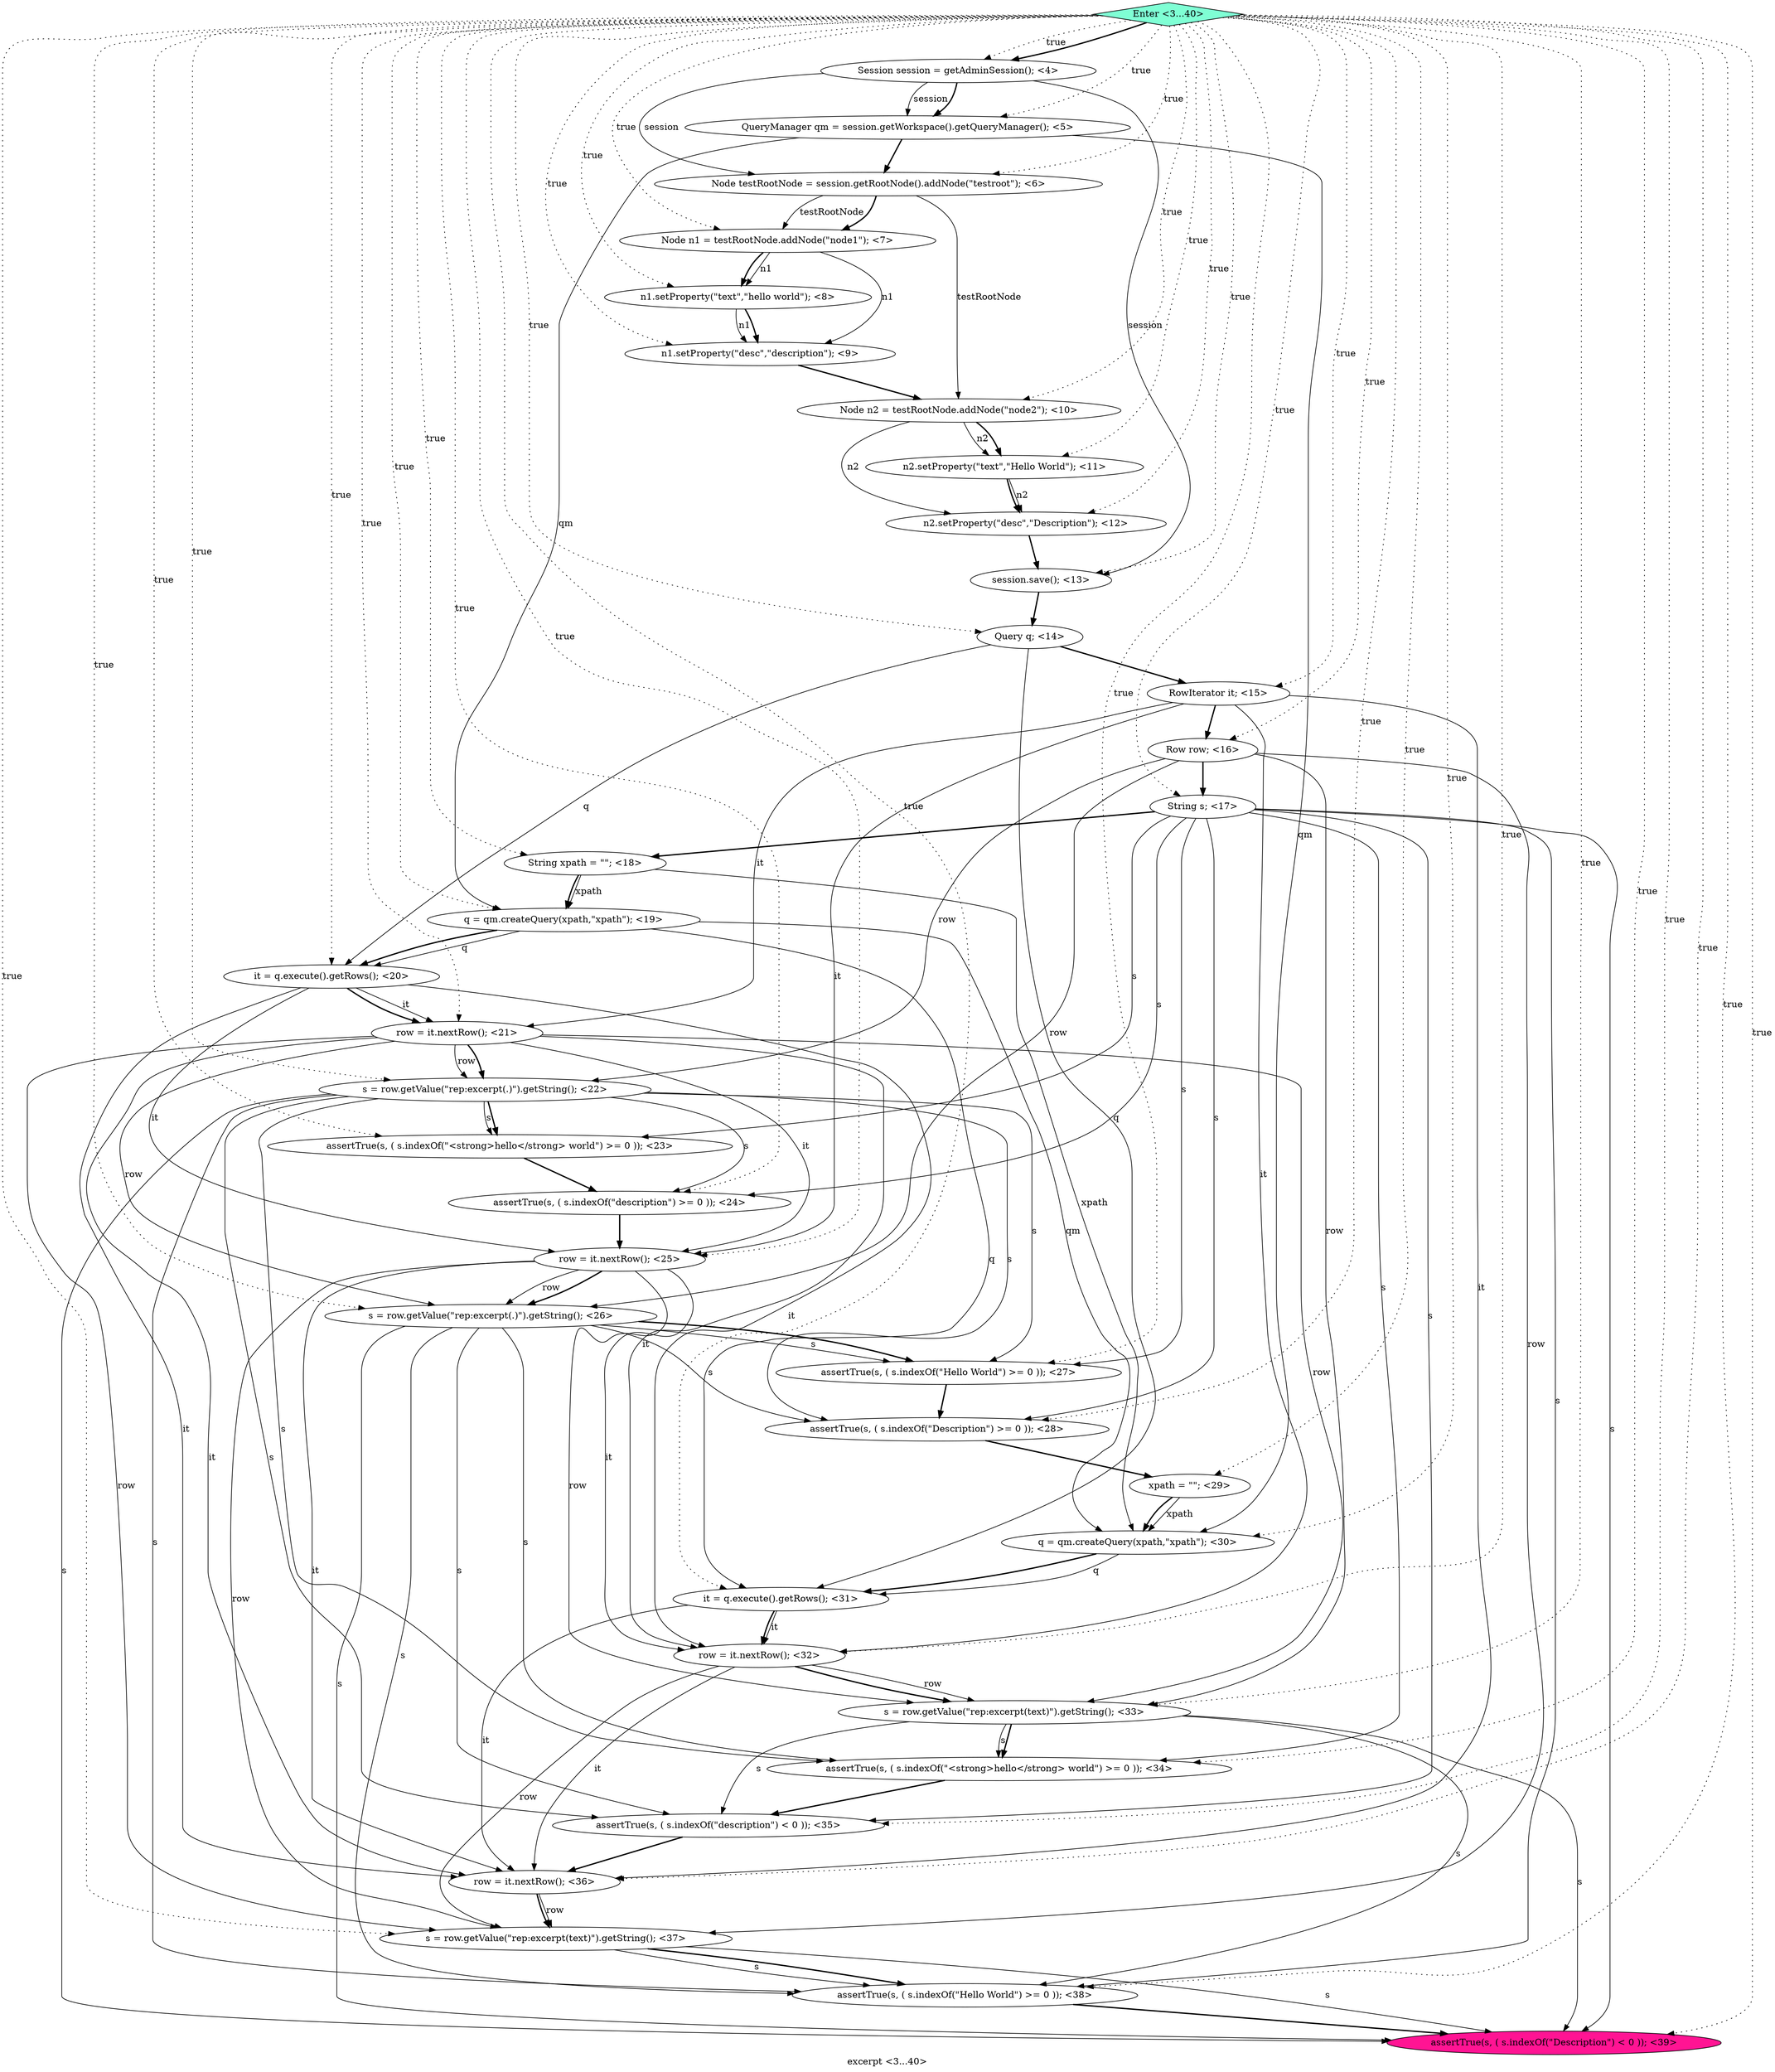 digraph PDG {
label = "excerpt <3...40>";
0.32 [style = filled, label = "row = it.nextRow(); <36>", fillcolor = white, shape = ellipse];
0.34 [style = filled, label = "assertTrue(s, ( s.indexOf(\"Hello World\") >= 0 )); <38>", fillcolor = white, shape = ellipse];
0.11 [style = filled, label = "RowIterator it; <15>", fillcolor = white, shape = ellipse];
0.19 [style = filled, label = "assertTrue(s, ( s.indexOf(\"<strong>hello</strong> world\") >= 0 )); <23>", fillcolor = white, shape = ellipse];
0.25 [style = filled, label = "xpath = \"\"; <29>", fillcolor = white, shape = ellipse];
0.26 [style = filled, label = "q = qm.createQuery(xpath,\"xpath\"); <30>", fillcolor = white, shape = ellipse];
0.0 [style = filled, label = "Session session = getAdminSession(); <4>", fillcolor = white, shape = ellipse];
0.1 [style = filled, label = "QueryManager qm = session.getWorkspace().getQueryManager(); <5>", fillcolor = white, shape = ellipse];
0.6 [style = filled, label = "Node n2 = testRootNode.addNode(\"node2\"); <10>", fillcolor = white, shape = ellipse];
0.22 [style = filled, label = "s = row.getValue(\"rep:excerpt(.)\").getString(); <26>", fillcolor = white, shape = ellipse];
0.17 [style = filled, label = "row = it.nextRow(); <21>", fillcolor = white, shape = ellipse];
0.24 [style = filled, label = "assertTrue(s, ( s.indexOf(\"Description\") >= 0 )); <28>", fillcolor = white, shape = ellipse];
0.3 [style = filled, label = "Node n1 = testRootNode.addNode(\"node1\"); <7>", fillcolor = white, shape = ellipse];
0.10 [style = filled, label = "Query q; <14>", fillcolor = white, shape = ellipse];
0.16 [style = filled, label = "it = q.execute().getRows(); <20>", fillcolor = white, shape = ellipse];
0.4 [style = filled, label = "n1.setProperty(\"text\",\"hello world\"); <8>", fillcolor = white, shape = ellipse];
0.14 [style = filled, label = "String xpath = \"\"; <18>", fillcolor = white, shape = ellipse];
0.18 [style = filled, label = "s = row.getValue(\"rep:excerpt(.)\").getString(); <22>", fillcolor = white, shape = ellipse];
0.30 [style = filled, label = "assertTrue(s, ( s.indexOf(\"<strong>hello</strong> world\") >= 0 )); <34>", fillcolor = white, shape = ellipse];
0.12 [style = filled, label = "Row row; <16>", fillcolor = white, shape = ellipse];
0.21 [style = filled, label = "row = it.nextRow(); <25>", fillcolor = white, shape = ellipse];
0.35 [style = filled, label = "assertTrue(s, ( s.indexOf(\"Description\") < 0 )); <39>", fillcolor = deeppink, shape = ellipse];
0.15 [style = filled, label = "q = qm.createQuery(xpath,\"xpath\"); <19>", fillcolor = white, shape = ellipse];
0.36 [style = filled, label = "Enter <3...40>", fillcolor = aquamarine, shape = diamond];
0.20 [style = filled, label = "assertTrue(s, ( s.indexOf(\"description\") >= 0 )); <24>", fillcolor = white, shape = ellipse];
0.28 [style = filled, label = "row = it.nextRow(); <32>", fillcolor = white, shape = ellipse];
0.29 [style = filled, label = "s = row.getValue(\"rep:excerpt(text)\").getString(); <33>", fillcolor = white, shape = ellipse];
0.33 [style = filled, label = "s = row.getValue(\"rep:excerpt(text)\").getString(); <37>", fillcolor = white, shape = ellipse];
0.2 [style = filled, label = "Node testRootNode = session.getRootNode().addNode(\"testroot\"); <6>", fillcolor = white, shape = ellipse];
0.8 [style = filled, label = "n2.setProperty(\"desc\",\"Description\"); <12>", fillcolor = white, shape = ellipse];
0.27 [style = filled, label = "it = q.execute().getRows(); <31>", fillcolor = white, shape = ellipse];
0.23 [style = filled, label = "assertTrue(s, ( s.indexOf(\"Hello World\") >= 0 )); <27>", fillcolor = white, shape = ellipse];
0.13 [style = filled, label = "String s; <17>", fillcolor = white, shape = ellipse];
0.31 [style = filled, label = "assertTrue(s, ( s.indexOf(\"description\") < 0 )); <35>", fillcolor = white, shape = ellipse];
0.7 [style = filled, label = "n2.setProperty(\"text\",\"Hello World\"); <11>", fillcolor = white, shape = ellipse];
0.5 [style = filled, label = "n1.setProperty(\"desc\",\"description\"); <9>", fillcolor = white, shape = ellipse];
0.9 [style = filled, label = "session.save(); <13>", fillcolor = white, shape = ellipse];
0.0 -> 0.1 [style = solid, label="session"];
0.0 -> 0.1 [style = bold, label=""];
0.0 -> 0.2 [style = solid, label="session"];
0.0 -> 0.9 [style = solid, label="session"];
0.1 -> 0.2 [style = bold, label=""];
0.1 -> 0.15 [style = solid, label="qm"];
0.1 -> 0.26 [style = solid, label="qm"];
0.2 -> 0.3 [style = solid, label="testRootNode"];
0.2 -> 0.3 [style = bold, label=""];
0.2 -> 0.6 [style = solid, label="testRootNode"];
0.3 -> 0.4 [style = solid, label="n1"];
0.3 -> 0.4 [style = bold, label=""];
0.3 -> 0.5 [style = solid, label="n1"];
0.4 -> 0.5 [style = solid, label="n1"];
0.4 -> 0.5 [style = bold, label=""];
0.5 -> 0.6 [style = bold, label=""];
0.6 -> 0.7 [style = solid, label="n2"];
0.6 -> 0.7 [style = bold, label=""];
0.6 -> 0.8 [style = solid, label="n2"];
0.7 -> 0.8 [style = solid, label="n2"];
0.7 -> 0.8 [style = bold, label=""];
0.8 -> 0.9 [style = bold, label=""];
0.9 -> 0.10 [style = bold, label=""];
0.10 -> 0.11 [style = bold, label=""];
0.10 -> 0.16 [style = solid, label="q"];
0.10 -> 0.27 [style = solid, label="q"];
0.11 -> 0.12 [style = bold, label=""];
0.11 -> 0.17 [style = solid, label="it"];
0.11 -> 0.21 [style = solid, label="it"];
0.11 -> 0.28 [style = solid, label="it"];
0.11 -> 0.32 [style = solid, label="it"];
0.12 -> 0.13 [style = bold, label=""];
0.12 -> 0.18 [style = solid, label="row"];
0.12 -> 0.22 [style = solid, label="row"];
0.12 -> 0.29 [style = solid, label="row"];
0.12 -> 0.33 [style = solid, label="row"];
0.13 -> 0.14 [style = bold, label=""];
0.13 -> 0.19 [style = solid, label="s"];
0.13 -> 0.20 [style = solid, label="s"];
0.13 -> 0.23 [style = solid, label="s"];
0.13 -> 0.24 [style = solid, label="s"];
0.13 -> 0.30 [style = solid, label="s"];
0.13 -> 0.31 [style = solid, label="s"];
0.13 -> 0.34 [style = solid, label="s"];
0.13 -> 0.35 [style = solid, label="s"];
0.14 -> 0.15 [style = solid, label="xpath"];
0.14 -> 0.15 [style = bold, label=""];
0.14 -> 0.26 [style = solid, label="xpath"];
0.15 -> 0.16 [style = solid, label="q"];
0.15 -> 0.16 [style = bold, label=""];
0.15 -> 0.26 [style = solid, label="qm"];
0.15 -> 0.27 [style = solid, label="q"];
0.16 -> 0.17 [style = solid, label="it"];
0.16 -> 0.17 [style = bold, label=""];
0.16 -> 0.21 [style = solid, label="it"];
0.16 -> 0.28 [style = solid, label="it"];
0.16 -> 0.32 [style = solid, label="it"];
0.17 -> 0.18 [style = solid, label="row"];
0.17 -> 0.18 [style = bold, label=""];
0.17 -> 0.21 [style = solid, label="it"];
0.17 -> 0.22 [style = solid, label="row"];
0.17 -> 0.28 [style = solid, label="it"];
0.17 -> 0.29 [style = solid, label="row"];
0.17 -> 0.32 [style = solid, label="it"];
0.17 -> 0.33 [style = solid, label="row"];
0.18 -> 0.19 [style = solid, label="s"];
0.18 -> 0.19 [style = bold, label=""];
0.18 -> 0.20 [style = solid, label="s"];
0.18 -> 0.23 [style = solid, label="s"];
0.18 -> 0.24 [style = solid, label="s"];
0.18 -> 0.30 [style = solid, label="s"];
0.18 -> 0.31 [style = solid, label="s"];
0.18 -> 0.34 [style = solid, label="s"];
0.18 -> 0.35 [style = solid, label="s"];
0.19 -> 0.20 [style = bold, label=""];
0.20 -> 0.21 [style = bold, label=""];
0.21 -> 0.22 [style = solid, label="row"];
0.21 -> 0.22 [style = bold, label=""];
0.21 -> 0.28 [style = solid, label="it"];
0.21 -> 0.29 [style = solid, label="row"];
0.21 -> 0.32 [style = solid, label="it"];
0.21 -> 0.33 [style = solid, label="row"];
0.22 -> 0.23 [style = solid, label="s"];
0.22 -> 0.23 [style = bold, label=""];
0.22 -> 0.24 [style = solid, label="s"];
0.22 -> 0.30 [style = solid, label="s"];
0.22 -> 0.31 [style = solid, label="s"];
0.22 -> 0.34 [style = solid, label="s"];
0.22 -> 0.35 [style = solid, label="s"];
0.23 -> 0.24 [style = bold, label=""];
0.24 -> 0.25 [style = bold, label=""];
0.25 -> 0.26 [style = solid, label="xpath"];
0.25 -> 0.26 [style = bold, label=""];
0.26 -> 0.27 [style = solid, label="q"];
0.26 -> 0.27 [style = bold, label=""];
0.27 -> 0.28 [style = solid, label="it"];
0.27 -> 0.28 [style = bold, label=""];
0.27 -> 0.32 [style = solid, label="it"];
0.28 -> 0.29 [style = solid, label="row"];
0.28 -> 0.29 [style = bold, label=""];
0.28 -> 0.32 [style = solid, label="it"];
0.28 -> 0.33 [style = solid, label="row"];
0.29 -> 0.30 [style = solid, label="s"];
0.29 -> 0.30 [style = bold, label=""];
0.29 -> 0.31 [style = solid, label="s"];
0.29 -> 0.34 [style = solid, label="s"];
0.29 -> 0.35 [style = solid, label="s"];
0.30 -> 0.31 [style = bold, label=""];
0.31 -> 0.32 [style = bold, label=""];
0.32 -> 0.33 [style = solid, label="row"];
0.32 -> 0.33 [style = bold, label=""];
0.33 -> 0.34 [style = solid, label="s"];
0.33 -> 0.34 [style = bold, label=""];
0.33 -> 0.35 [style = solid, label="s"];
0.34 -> 0.35 [style = bold, label=""];
0.36 -> 0.0 [style = dotted, label="true"];
0.36 -> 0.0 [style = bold, label=""];
0.36 -> 0.1 [style = dotted, label="true"];
0.36 -> 0.2 [style = dotted, label="true"];
0.36 -> 0.3 [style = dotted, label="true"];
0.36 -> 0.4 [style = dotted, label="true"];
0.36 -> 0.5 [style = dotted, label="true"];
0.36 -> 0.6 [style = dotted, label="true"];
0.36 -> 0.7 [style = dotted, label="true"];
0.36 -> 0.8 [style = dotted, label="true"];
0.36 -> 0.9 [style = dotted, label="true"];
0.36 -> 0.10 [style = dotted, label="true"];
0.36 -> 0.11 [style = dotted, label="true"];
0.36 -> 0.12 [style = dotted, label="true"];
0.36 -> 0.13 [style = dotted, label="true"];
0.36 -> 0.14 [style = dotted, label="true"];
0.36 -> 0.15 [style = dotted, label="true"];
0.36 -> 0.16 [style = dotted, label="true"];
0.36 -> 0.17 [style = dotted, label="true"];
0.36 -> 0.18 [style = dotted, label="true"];
0.36 -> 0.19 [style = dotted, label="true"];
0.36 -> 0.20 [style = dotted, label="true"];
0.36 -> 0.21 [style = dotted, label="true"];
0.36 -> 0.22 [style = dotted, label="true"];
0.36 -> 0.23 [style = dotted, label="true"];
0.36 -> 0.24 [style = dotted, label="true"];
0.36 -> 0.25 [style = dotted, label="true"];
0.36 -> 0.26 [style = dotted, label="true"];
0.36 -> 0.27 [style = dotted, label="true"];
0.36 -> 0.28 [style = dotted, label="true"];
0.36 -> 0.29 [style = dotted, label="true"];
0.36 -> 0.30 [style = dotted, label="true"];
0.36 -> 0.31 [style = dotted, label="true"];
0.36 -> 0.32 [style = dotted, label="true"];
0.36 -> 0.33 [style = dotted, label="true"];
0.36 -> 0.34 [style = dotted, label="true"];
0.36 -> 0.35 [style = dotted, label="true"];
}
